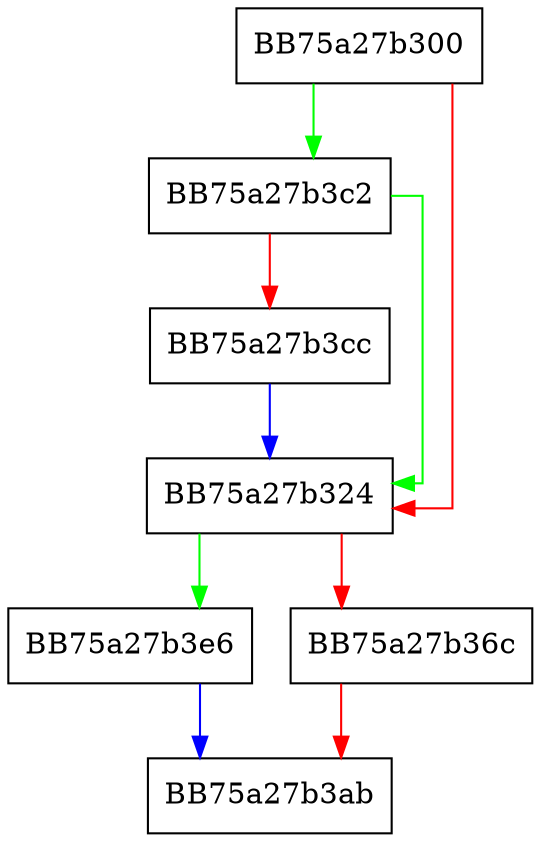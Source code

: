 digraph GetLru {
  node [shape="box"];
  graph [splines=ortho];
  BB75a27b300 -> BB75a27b3c2 [color="green"];
  BB75a27b300 -> BB75a27b324 [color="red"];
  BB75a27b324 -> BB75a27b3e6 [color="green"];
  BB75a27b324 -> BB75a27b36c [color="red"];
  BB75a27b36c -> BB75a27b3ab [color="red"];
  BB75a27b3c2 -> BB75a27b324 [color="green"];
  BB75a27b3c2 -> BB75a27b3cc [color="red"];
  BB75a27b3cc -> BB75a27b324 [color="blue"];
  BB75a27b3e6 -> BB75a27b3ab [color="blue"];
}